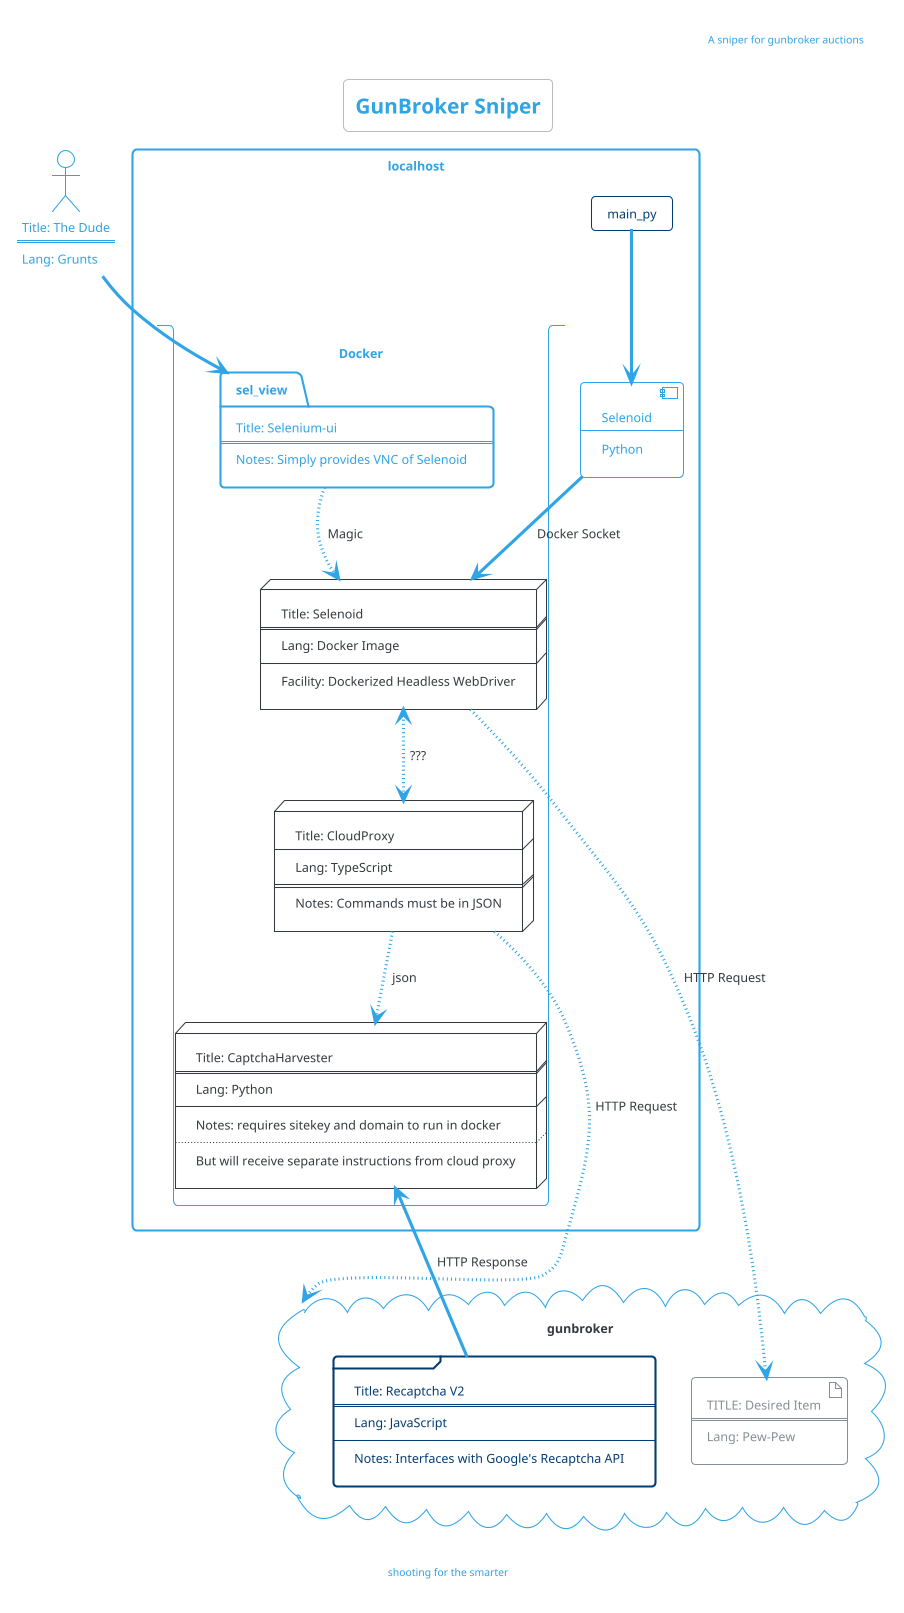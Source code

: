 @startuml
'https://plantuml.com/activity-diagram-beta
!theme cerulean-outline
title GunBroker Sniper
header A sniper for gunbroker auctions
footer shooting for the smarter

actor dude [
	Title: The Dude
	===
	Lang: Grunts
]
rectangle localhost{
	stack Docker{
		node selenoid [
			Title: Selenoid
			===
			Lang: Docker Image
			---
			Facility: Dockerized Headless WebDriver
		]
		package sel_view [
			Title: Selenium-ui
			===
			Notes: Simply provides VNC of Selenoid
		]
		node cloud_proxy [
			Title: CloudProxy
			---
			Lang: TypeScript
			===
			Notes: Commands must be in JSON
		]
		node captcha_harvester [
			Title: CaptchaHarvester
			===
			Lang: Python
			---
			Notes: requires sitekey and domain to run in docker
			....
			But will receive separate instructions from cloud proxy
		]
	}
	card main_py
	component selenium [
		Selenoid
		---
		Python
	]
}
cloud gunbroker{
	frame recaptchav2 [
	Title: Recaptcha V2
	===
	Lang: JavaScript
	---
	Notes: Interfaces with Google's Recaptcha API
	]
	artifact item [
	TITLE: Desired Item
	===
	Lang: Pew-Pew
	]
}
dude --> sel_view
sel_view ~~> selenoid : ""Magic""
main_py --> selenium
selenium --> selenoid : ""Docker Socket""
selenoid ~~> item : ""HTTP Request""
selenoid <~~> cloud_proxy : ""???""
cloud_proxy ~~> gunbroker : ""HTTP Request""
cloud_proxy ~~> captcha_harvester : ""json""
captcha_harvester <-- recaptchav2 : ""HTTP Response""


@enduml
